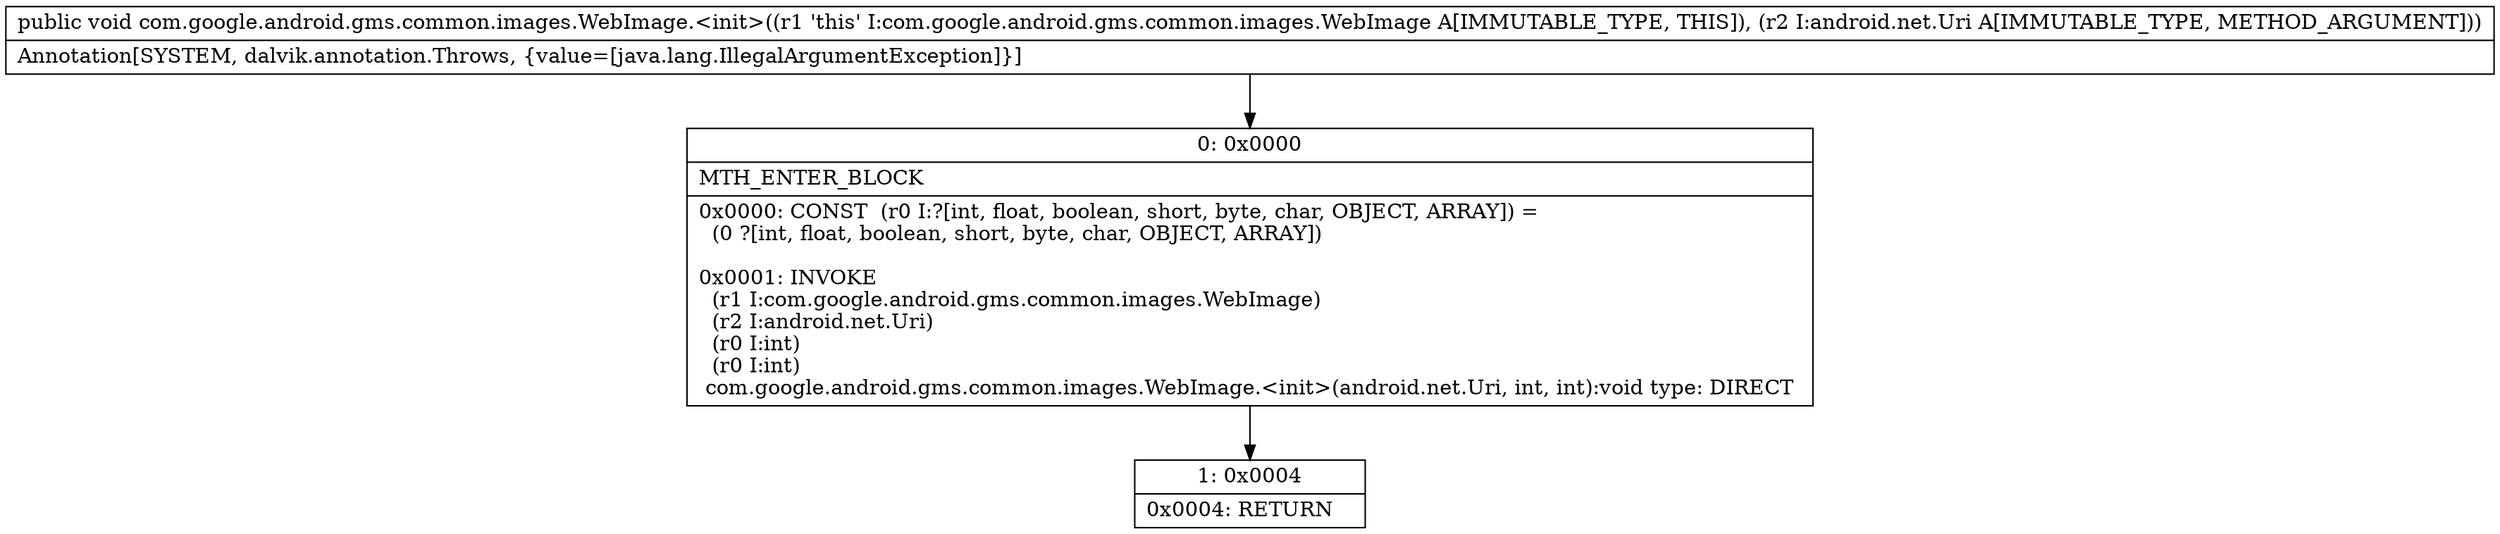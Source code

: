 digraph "CFG forcom.google.android.gms.common.images.WebImage.\<init\>(Landroid\/net\/Uri;)V" {
Node_0 [shape=record,label="{0\:\ 0x0000|MTH_ENTER_BLOCK\l|0x0000: CONST  (r0 I:?[int, float, boolean, short, byte, char, OBJECT, ARRAY]) = \l  (0 ?[int, float, boolean, short, byte, char, OBJECT, ARRAY])\l \l0x0001: INVOKE  \l  (r1 I:com.google.android.gms.common.images.WebImage)\l  (r2 I:android.net.Uri)\l  (r0 I:int)\l  (r0 I:int)\l com.google.android.gms.common.images.WebImage.\<init\>(android.net.Uri, int, int):void type: DIRECT \l}"];
Node_1 [shape=record,label="{1\:\ 0x0004|0x0004: RETURN   \l}"];
MethodNode[shape=record,label="{public void com.google.android.gms.common.images.WebImage.\<init\>((r1 'this' I:com.google.android.gms.common.images.WebImage A[IMMUTABLE_TYPE, THIS]), (r2 I:android.net.Uri A[IMMUTABLE_TYPE, METHOD_ARGUMENT]))  | Annotation[SYSTEM, dalvik.annotation.Throws, \{value=[java.lang.IllegalArgumentException]\}]\l}"];
MethodNode -> Node_0;
Node_0 -> Node_1;
}

